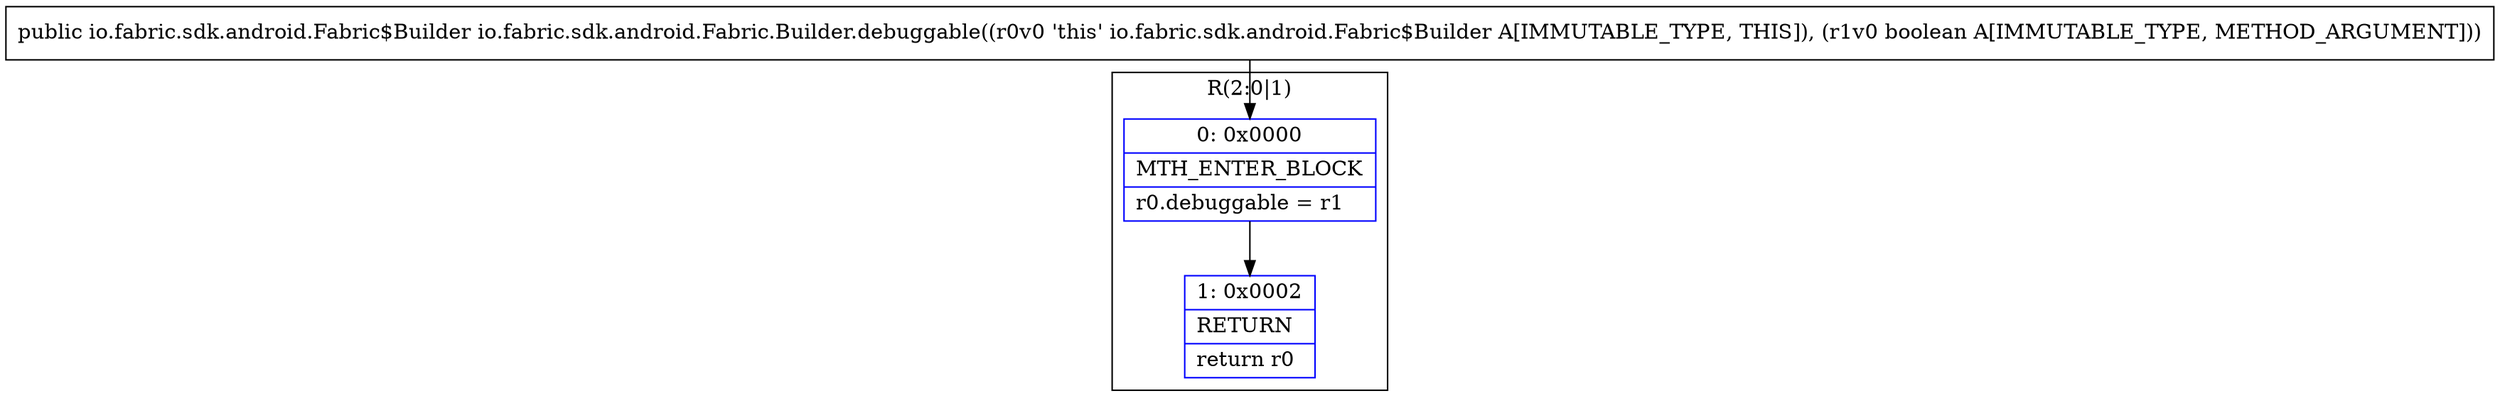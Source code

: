 digraph "CFG forio.fabric.sdk.android.Fabric.Builder.debuggable(Z)Lio\/fabric\/sdk\/android\/Fabric$Builder;" {
subgraph cluster_Region_281261111 {
label = "R(2:0|1)";
node [shape=record,color=blue];
Node_0 [shape=record,label="{0\:\ 0x0000|MTH_ENTER_BLOCK\l|r0.debuggable = r1\l}"];
Node_1 [shape=record,label="{1\:\ 0x0002|RETURN\l|return r0\l}"];
}
MethodNode[shape=record,label="{public io.fabric.sdk.android.Fabric$Builder io.fabric.sdk.android.Fabric.Builder.debuggable((r0v0 'this' io.fabric.sdk.android.Fabric$Builder A[IMMUTABLE_TYPE, THIS]), (r1v0 boolean A[IMMUTABLE_TYPE, METHOD_ARGUMENT])) }"];
MethodNode -> Node_0;
Node_0 -> Node_1;
}

